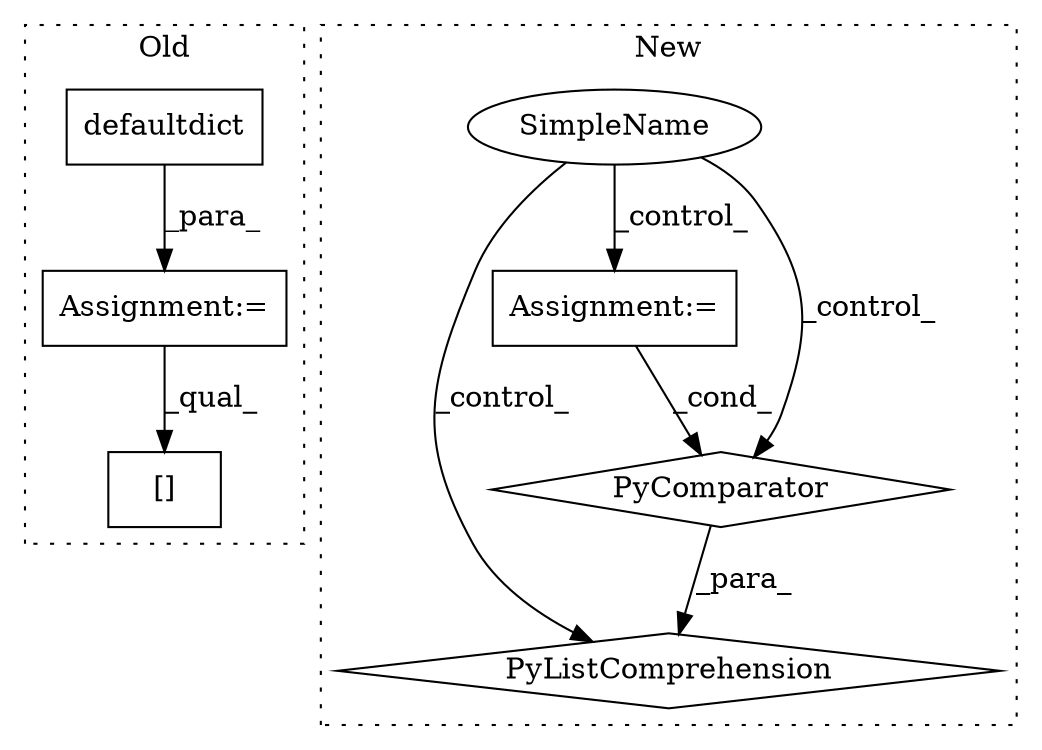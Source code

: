digraph G {
subgraph cluster0 {
1 [label="defaultdict" a="32" s="17609,17625" l="12,1" shape="box"];
5 [label="Assignment:=" a="7" s="17608" l="1" shape="box"];
6 [label="[]" a="2" s="17791,17806" l="14,1" shape="box"];
label = "Old";
style="dotted";
}
subgraph cluster1 {
2 [label="PyListComprehension" a="109" s="17122" l="108" shape="diamond"];
3 [label="Assignment:=" a="7" s="17202" l="20" shape="box"];
4 [label="PyComparator" a="113" s="17202" l="20" shape="diamond"];
7 [label="SimpleName" a="42" s="17308" l="5" shape="ellipse"];
label = "New";
style="dotted";
}
1 -> 5 [label="_para_"];
3 -> 4 [label="_cond_"];
4 -> 2 [label="_para_"];
5 -> 6 [label="_qual_"];
7 -> 4 [label="_control_"];
7 -> 3 [label="_control_"];
7 -> 2 [label="_control_"];
}